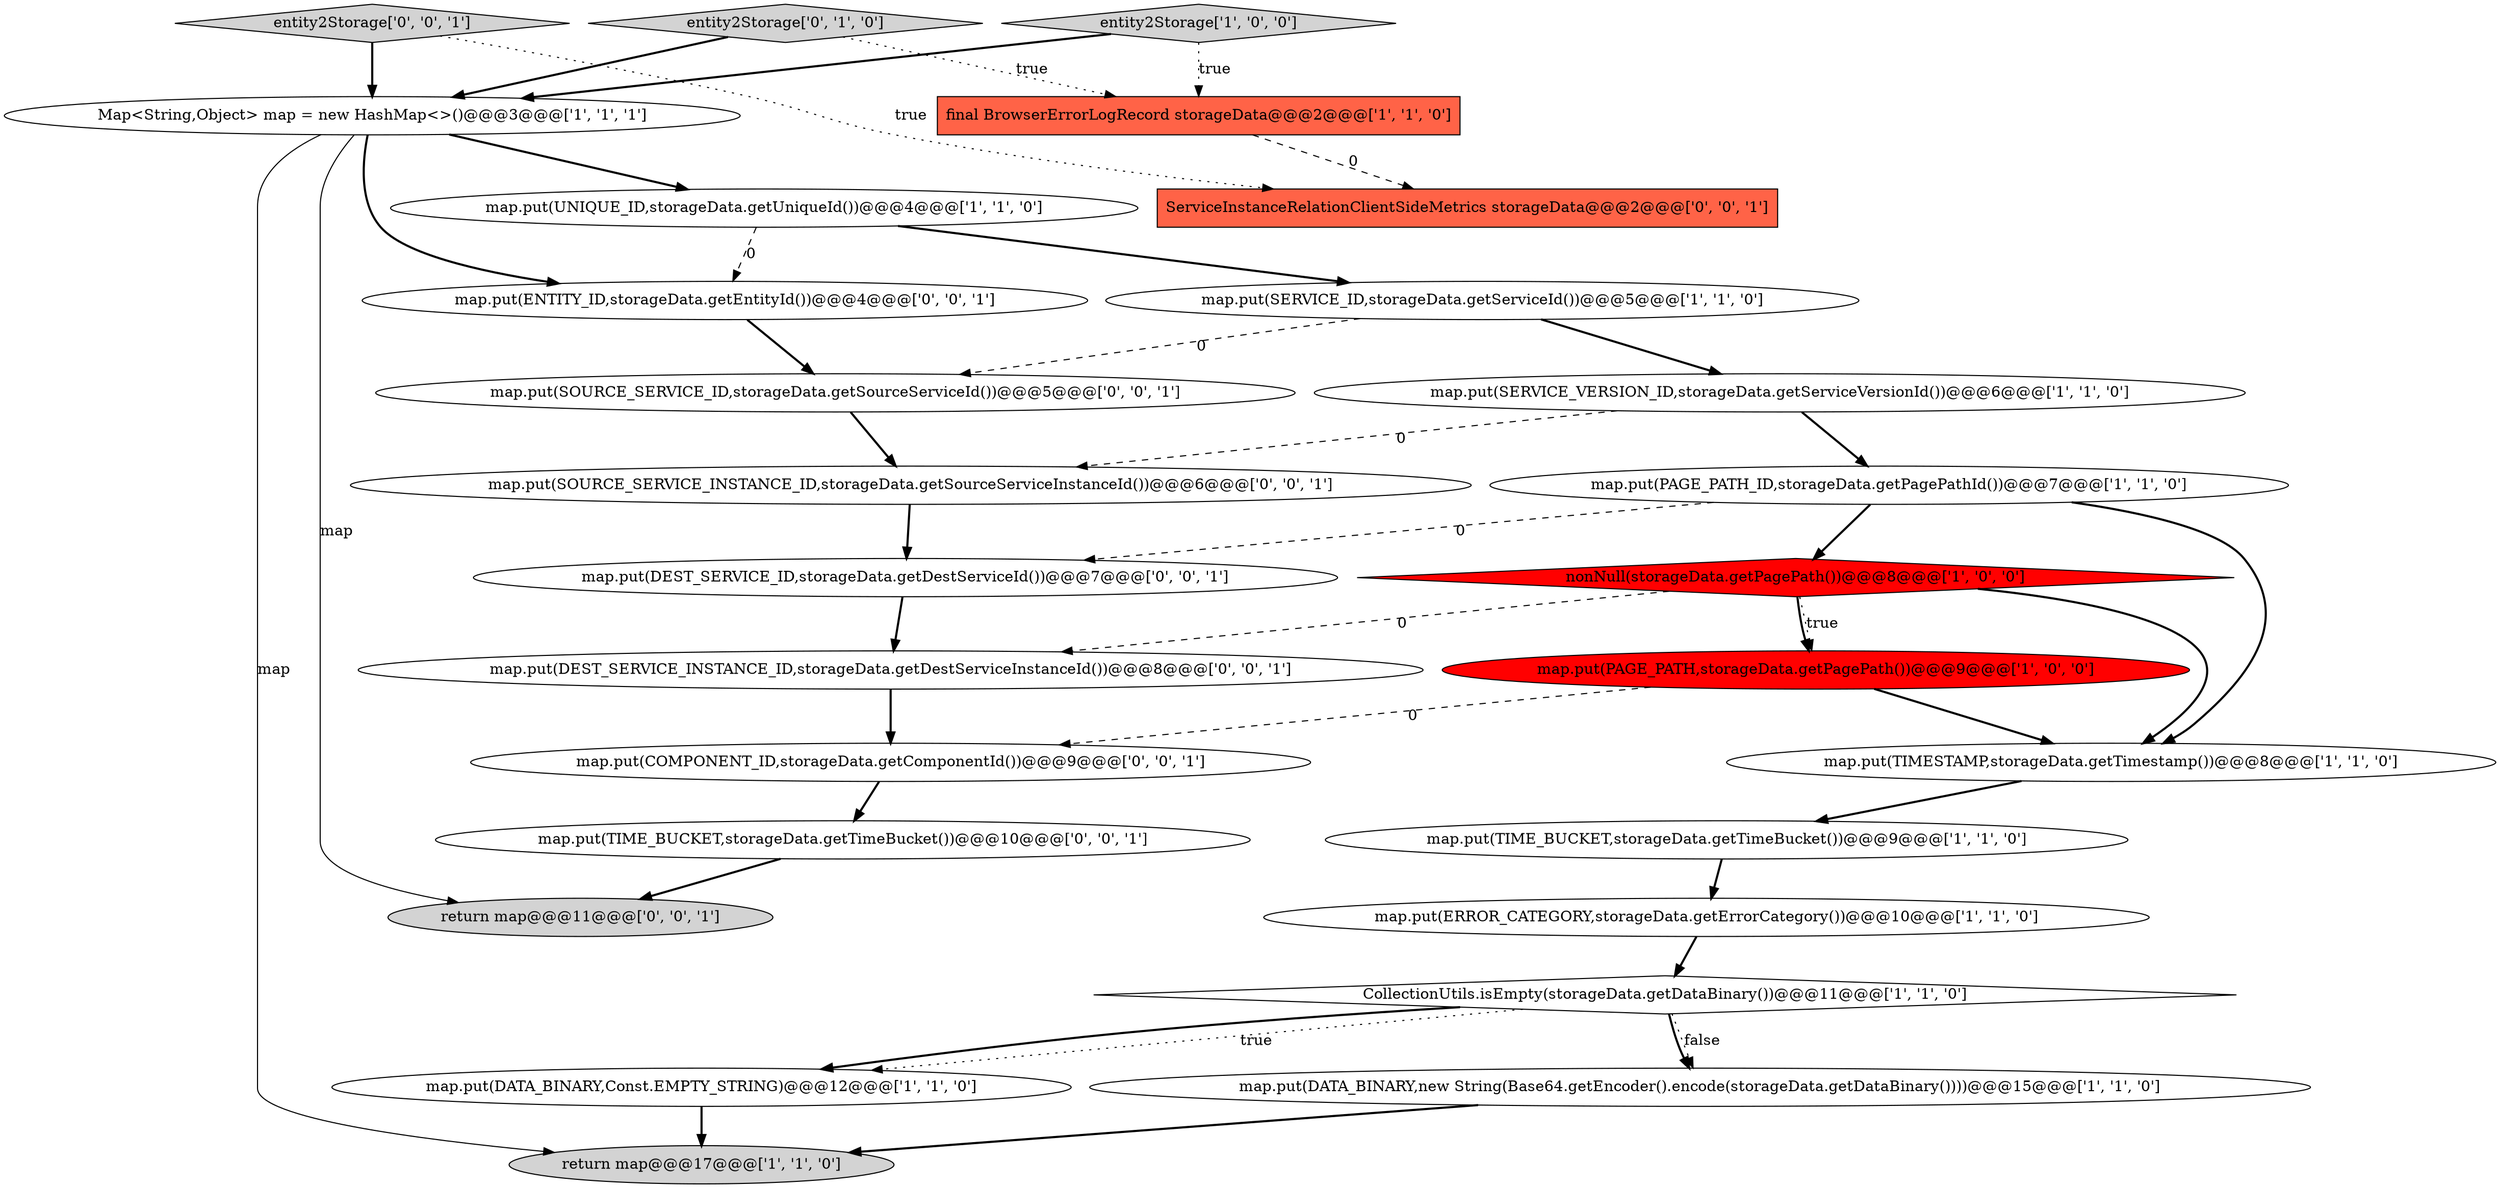 digraph {
14 [style = filled, label = "map.put(UNIQUE_ID,storageData.getUniqueId())@@@4@@@['1', '1', '0']", fillcolor = white, shape = ellipse image = "AAA0AAABBB1BBB"];
3 [style = filled, label = "map.put(SERVICE_VERSION_ID,storageData.getServiceVersionId())@@@6@@@['1', '1', '0']", fillcolor = white, shape = ellipse image = "AAA0AAABBB1BBB"];
9 [style = filled, label = "map.put(DATA_BINARY,new String(Base64.getEncoder().encode(storageData.getDataBinary())))@@@15@@@['1', '1', '0']", fillcolor = white, shape = ellipse image = "AAA0AAABBB1BBB"];
24 [style = filled, label = "ServiceInstanceRelationClientSideMetrics storageData@@@2@@@['0', '0', '1']", fillcolor = tomato, shape = box image = "AAA0AAABBB3BBB"];
20 [style = filled, label = "map.put(DEST_SERVICE_ID,storageData.getDestServiceId())@@@7@@@['0', '0', '1']", fillcolor = white, shape = ellipse image = "AAA0AAABBB3BBB"];
18 [style = filled, label = "map.put(TIME_BUCKET,storageData.getTimeBucket())@@@10@@@['0', '0', '1']", fillcolor = white, shape = ellipse image = "AAA0AAABBB3BBB"];
4 [style = filled, label = "CollectionUtils.isEmpty(storageData.getDataBinary())@@@11@@@['1', '1', '0']", fillcolor = white, shape = diamond image = "AAA0AAABBB1BBB"];
17 [style = filled, label = "map.put(ENTITY_ID,storageData.getEntityId())@@@4@@@['0', '0', '1']", fillcolor = white, shape = ellipse image = "AAA0AAABBB3BBB"];
11 [style = filled, label = "map.put(TIME_BUCKET,storageData.getTimeBucket())@@@9@@@['1', '1', '0']", fillcolor = white, shape = ellipse image = "AAA0AAABBB1BBB"];
16 [style = filled, label = "entity2Storage['0', '1', '0']", fillcolor = lightgray, shape = diamond image = "AAA0AAABBB2BBB"];
7 [style = filled, label = "return map@@@17@@@['1', '1', '0']", fillcolor = lightgray, shape = ellipse image = "AAA0AAABBB1BBB"];
13 [style = filled, label = "entity2Storage['1', '0', '0']", fillcolor = lightgray, shape = diamond image = "AAA0AAABBB1BBB"];
21 [style = filled, label = "entity2Storage['0', '0', '1']", fillcolor = lightgray, shape = diamond image = "AAA0AAABBB3BBB"];
26 [style = filled, label = "return map@@@11@@@['0', '0', '1']", fillcolor = lightgray, shape = ellipse image = "AAA0AAABBB3BBB"];
19 [style = filled, label = "map.put(SOURCE_SERVICE_ID,storageData.getSourceServiceId())@@@5@@@['0', '0', '1']", fillcolor = white, shape = ellipse image = "AAA0AAABBB3BBB"];
0 [style = filled, label = "map.put(PAGE_PATH,storageData.getPagePath())@@@9@@@['1', '0', '0']", fillcolor = red, shape = ellipse image = "AAA1AAABBB1BBB"];
1 [style = filled, label = "map.put(TIMESTAMP,storageData.getTimestamp())@@@8@@@['1', '1', '0']", fillcolor = white, shape = ellipse image = "AAA0AAABBB1BBB"];
5 [style = filled, label = "Map<String,Object> map = new HashMap<>()@@@3@@@['1', '1', '1']", fillcolor = white, shape = ellipse image = "AAA0AAABBB1BBB"];
10 [style = filled, label = "map.put(SERVICE_ID,storageData.getServiceId())@@@5@@@['1', '1', '0']", fillcolor = white, shape = ellipse image = "AAA0AAABBB1BBB"];
22 [style = filled, label = "map.put(DEST_SERVICE_INSTANCE_ID,storageData.getDestServiceInstanceId())@@@8@@@['0', '0', '1']", fillcolor = white, shape = ellipse image = "AAA0AAABBB3BBB"];
12 [style = filled, label = "map.put(PAGE_PATH_ID,storageData.getPagePathId())@@@7@@@['1', '1', '0']", fillcolor = white, shape = ellipse image = "AAA0AAABBB1BBB"];
6 [style = filled, label = "map.put(ERROR_CATEGORY,storageData.getErrorCategory())@@@10@@@['1', '1', '0']", fillcolor = white, shape = ellipse image = "AAA0AAABBB1BBB"];
2 [style = filled, label = "final BrowserErrorLogRecord storageData@@@2@@@['1', '1', '0']", fillcolor = tomato, shape = box image = "AAA0AAABBB1BBB"];
8 [style = filled, label = "map.put(DATA_BINARY,Const.EMPTY_STRING)@@@12@@@['1', '1', '0']", fillcolor = white, shape = ellipse image = "AAA0AAABBB1BBB"];
15 [style = filled, label = "nonNull(storageData.getPagePath())@@@8@@@['1', '0', '0']", fillcolor = red, shape = diamond image = "AAA1AAABBB1BBB"];
23 [style = filled, label = "map.put(SOURCE_SERVICE_INSTANCE_ID,storageData.getSourceServiceInstanceId())@@@6@@@['0', '0', '1']", fillcolor = white, shape = ellipse image = "AAA0AAABBB3BBB"];
25 [style = filled, label = "map.put(COMPONENT_ID,storageData.getComponentId())@@@9@@@['0', '0', '1']", fillcolor = white, shape = ellipse image = "AAA0AAABBB3BBB"];
4->9 [style = bold, label=""];
22->25 [style = bold, label=""];
23->20 [style = bold, label=""];
16->2 [style = dotted, label="true"];
12->20 [style = dashed, label="0"];
10->19 [style = dashed, label="0"];
11->6 [style = bold, label=""];
18->26 [style = bold, label=""];
12->15 [style = bold, label=""];
25->18 [style = bold, label=""];
4->8 [style = dotted, label="true"];
14->10 [style = bold, label=""];
10->3 [style = bold, label=""];
3->12 [style = bold, label=""];
5->14 [style = bold, label=""];
9->7 [style = bold, label=""];
12->1 [style = bold, label=""];
5->17 [style = bold, label=""];
15->0 [style = dotted, label="true"];
17->19 [style = bold, label=""];
15->22 [style = dashed, label="0"];
8->7 [style = bold, label=""];
1->11 [style = bold, label=""];
20->22 [style = bold, label=""];
13->2 [style = dotted, label="true"];
3->23 [style = dashed, label="0"];
21->5 [style = bold, label=""];
6->4 [style = bold, label=""];
4->9 [style = dotted, label="false"];
5->26 [style = solid, label="map"];
0->25 [style = dashed, label="0"];
21->24 [style = dotted, label="true"];
0->1 [style = bold, label=""];
19->23 [style = bold, label=""];
15->0 [style = bold, label=""];
13->5 [style = bold, label=""];
16->5 [style = bold, label=""];
4->8 [style = bold, label=""];
14->17 [style = dashed, label="0"];
2->24 [style = dashed, label="0"];
15->1 [style = bold, label=""];
5->7 [style = solid, label="map"];
}
